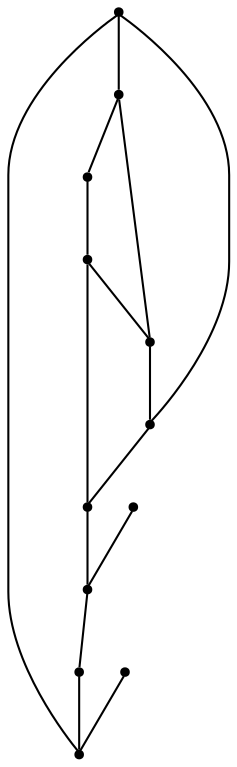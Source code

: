 graph {
  node [shape=point,comment="{\"directed\":false,\"doi\":\"10.1007/978-3-642-18469-7_19\",\"figure\":\"6 (3)\"}"]

  v0 [pos="1733.4304898941277,909.7494740426911"]
  v1 [pos="1773.9639453758705,963.7579319060789"]
  v2 [pos="1733.4304898941277,774.7278206767215"]
  v3 [pos="1706.4081438190997,720.7191084595837"]
  v4 [pos="1692.897034412385,963.7579319060789"]
  v5 [pos="1638.8524695239275,828.7365328938594"]
  v6 [pos="1625.3413601172128,950.2558174402319"]
  v7 [pos="1652.3635789306422,990.7624151915228"]
  v8 [pos="1652.3635789306422,734.2212229254307"]
  v9 [pos="1638.8524695239275,707.2169939937368"]
  v10 [pos="1571.2966679671567,774.7278206767215"]
  v11 [pos="1557.785558560442,747.7235917450276"]

  v0 -- v1 [id="-1",pos="1733.4304898941277,909.7494740426911 1787.475182044184,936.7537665628224 1787.475182044184,936.7537665628224 1787.475182044184,936.7537665628224 1773.9639453758705,963.7579319060789 1773.9639453758705,963.7579319060789 1773.9639453758705,963.7579319060789"]
  v11 -- v9 [id="-4",pos="1557.785558560442,747.7235917450276 1584.8077773738714,707.2170575821742 1584.8077773738714,707.2170575821742 1584.8077773738714,707.2170575821742 1638.8524695239275,707.2169939937368 1638.8524695239275,707.2169939937368 1638.8524695239275,707.2169939937368"]
  v10 -- v8 [id="-5",pos="1571.2966679671567,774.7278206767215 1652.3635789306422,734.2212229254307 1652.3635789306422,734.2212229254307 1652.3635789306422,734.2212229254307"]
  v10 -- v11 [id="-6",pos="1571.2966679671567,774.7278206767215 1517.2521030786993,761.225642622437 1517.2521030786993,761.225642622437 1517.2521030786993,761.225642622437 1517.2521030786993,734.2213501023057 1517.2521030786993,734.2213501023057 1517.2521030786993,734.2213501023057 1557.785558560442,747.7235917450276 1557.785558560442,747.7235917450276 1557.785558560442,747.7235917450276"]
  v5 -- v4 [id="-10",pos="1638.8524695239275,828.7365328938594 1638.8524695239275,855.7408254139907 1638.8524695239275,855.7408254139907 1638.8524695239275,855.7408254139907 1692.897034412385,909.7494740426911 1692.897034412385,909.7494740426911 1692.897034412385,909.7494740426911 1692.897034412385,963.7579319060789 1692.897034412385,963.7579319060789 1692.897034412385,963.7579319060789"]
  v9 -- v3 [id="-11",pos="1638.8524695239275,707.2169939937368 1665.8748155989556,693.7148795278898 1665.8748155989556,693.7148795278898 1665.8748155989556,693.7148795278898 1692.897034412385,693.7148795278898 1692.897034412385,693.7148795278898 1692.897034412385,693.7148795278898 1706.4081438190997,720.7191084595837 1706.4081438190997,720.7191084595837 1706.4081438190997,720.7191084595837"]
  v8 -- v2 [id="-12",pos="1652.3635789306422,734.2212229254307 1733.4304898941277,774.7278206767215 1733.4304898941277,774.7278206767215 1733.4304898941277,774.7278206767215"]
  v6 -- v0 [id="-13",pos="1625.3413601172128,950.2558174402319 1665.8748155989556,923.251588508538 1665.8748155989556,923.251588508538 1665.8748155989556,923.251588508538 1733.4304898941277,909.7494740426911 1733.4304898941277,909.7494740426911 1733.4304898941277,909.7494740426911"]
  v7 -- v4 [id="-14",pos="1652.3635789306422,990.7624151915228 1692.897034412385,963.7579319060789 1692.897034412385,963.7579319060789 1692.897034412385,963.7579319060789"]
  v5 -- v2 [id="-15",pos="1638.8524695239275,828.7365328938594 1692.897034412385,815.2342912511374 1692.897034412385,815.2342912511374 1692.897034412385,815.2342912511374 1733.4304898941277,774.7278206767215 1733.4304898941277,774.7278206767215 1733.4304898941277,774.7278206767215"]
  v5 -- v10 [id="-17",pos="1638.8524695239275,828.7365328938594 1598.3190140421848,815.2342912511374 1598.3190140421848,815.2342912511374 1598.3190140421848,815.2342912511374 1571.2966679671567,774.7278206767215 1571.2966679671567,774.7278206767215 1571.2966679671567,774.7278206767215"]
  v3 -- v0 [id="-18",pos="1706.4081438190997,720.7191084595837 1706.4082710806983,828.7365328938594 1706.4082710806983,828.7365328938594 1706.4082710806983,828.7365328938594 1733.4306171557264,869.2430034682752 1733.4306171557264,869.2430034682752 1733.4306171557264,869.2430034682752 1733.4304898941277,909.7494740426911 1733.4304898941277,909.7494740426911 1733.4304898941277,909.7494740426911"]
  v9 -- v8 [id="-19",pos="1638.8524695239275,707.2169939937368 1652.3635789306422,734.2212229254307 1652.3635789306422,734.2212229254307 1652.3635789306422,734.2212229254307"]
  v1 -- v4 [id="-20",pos="1773.9639453758705,963.7579319060789 1746.941726562441,977.2602371372383 1746.941726562441,977.2602371372383 1746.941726562441,977.2602371372383 1692.897034412385,963.7579319060789 1692.897034412385,963.7579319060789 1692.897034412385,963.7579319060789"]
  v2 -- v3 [id="-21",pos="1733.4304898941277,774.7278206767215 1773.9639453758705,761.2257062108746 1773.9639453758705,761.2257062108746 1773.9639453758705,761.2257062108746 1746.941726562441,720.7192356364587 1746.941726562441,720.7192356364587 1746.941726562441,720.7192356364587 1706.4081438190997,720.7191084595837 1706.4081438190997,720.7191084595837 1706.4081438190997,720.7191084595837"]
}